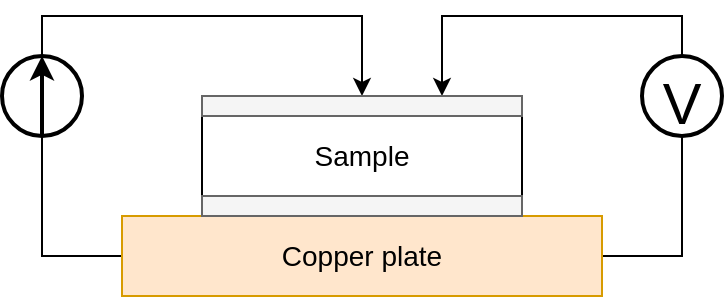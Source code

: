 <mxfile version="17.1.2" type="device"><diagram id="vVWK1PLhvBZ93PssZK6w" name="Page-1"><mxGraphModel dx="771" dy="453" grid="1" gridSize="10" guides="1" tooltips="1" connect="1" arrows="1" fold="1" page="1" pageScale="1" pageWidth="1169" pageHeight="827" math="0" shadow="0"><root><mxCell id="0"/><mxCell id="1" parent="0"/><mxCell id="JaH5D2i37DZBW2X8MLR0-9" style="edgeStyle=orthogonalEdgeStyle;rounded=0;orthogonalLoop=1;jettySize=auto;html=1;exitX=0;exitY=0.5;exitDx=0;exitDy=0;entryX=0.5;entryY=1;entryDx=0;entryDy=0;endArrow=none;endFill=0;" edge="1" parent="1" source="JaH5D2i37DZBW2X8MLR0-1" target="JaH5D2i37DZBW2X8MLR0-4"><mxGeometry relative="1" as="geometry"/></mxCell><mxCell id="JaH5D2i37DZBW2X8MLR0-16" style="edgeStyle=orthogonalEdgeStyle;rounded=0;orthogonalLoop=1;jettySize=auto;html=1;exitX=1;exitY=0.5;exitDx=0;exitDy=0;entryX=0.5;entryY=1;entryDx=0;entryDy=0;fontSize=14;endArrow=none;endFill=0;" edge="1" parent="1" source="JaH5D2i37DZBW2X8MLR0-1" target="JaH5D2i37DZBW2X8MLR0-5"><mxGeometry relative="1" as="geometry"/></mxCell><mxCell id="JaH5D2i37DZBW2X8MLR0-1" value="&lt;font style=&quot;font-size: 14px&quot;&gt;Copper plate&lt;/font&gt;" style="rounded=0;whiteSpace=wrap;html=1;fillColor=#ffe6cc;strokeColor=#d79b00;" vertex="1" parent="1"><mxGeometry x="400" y="240" width="240" height="40" as="geometry"/></mxCell><mxCell id="JaH5D2i37DZBW2X8MLR0-2" value="&lt;font style=&quot;font-size: 14px&quot;&gt;Sample&lt;/font&gt;" style="rounded=0;whiteSpace=wrap;html=1;gradientColor=#ffffff;" vertex="1" parent="1"><mxGeometry x="440" y="190" width="160" height="40" as="geometry"/></mxCell><mxCell id="JaH5D2i37DZBW2X8MLR0-13" style="edgeStyle=orthogonalEdgeStyle;rounded=0;orthogonalLoop=1;jettySize=auto;html=1;exitX=0.5;exitY=0;exitDx=0;exitDy=0;entryX=0.5;entryY=0;entryDx=0;entryDy=0;fontSize=14;endArrow=classic;endFill=1;" edge="1" parent="1" source="JaH5D2i37DZBW2X8MLR0-4" target="JaH5D2i37DZBW2X8MLR0-12"><mxGeometry relative="1" as="geometry"/></mxCell><mxCell id="JaH5D2i37DZBW2X8MLR0-4" value="" style="ellipse;whiteSpace=wrap;html=1;aspect=fixed;labelBackgroundColor=none;fontSize=17;strokeWidth=2;rotation=90;direction=north;" vertex="1" parent="1"><mxGeometry x="340" y="160" width="40" height="40" as="geometry"/></mxCell><mxCell id="JaH5D2i37DZBW2X8MLR0-14" style="edgeStyle=orthogonalEdgeStyle;rounded=0;orthogonalLoop=1;jettySize=auto;html=1;exitX=0.5;exitY=0;exitDx=0;exitDy=0;entryX=0.75;entryY=0;entryDx=0;entryDy=0;fontSize=14;endArrow=classic;endFill=1;" edge="1" parent="1" source="JaH5D2i37DZBW2X8MLR0-5" target="JaH5D2i37DZBW2X8MLR0-12"><mxGeometry relative="1" as="geometry"/></mxCell><mxCell id="JaH5D2i37DZBW2X8MLR0-5" value="&lt;font style=&quot;font-size: 29px;&quot;&gt;V&lt;/font&gt;" style="ellipse;whiteSpace=wrap;html=1;aspect=fixed;labelBackgroundColor=none;fontSize=29;strokeWidth=2;verticalAlign=top;" vertex="1" parent="1"><mxGeometry x="660" y="160" width="40" height="40" as="geometry"/></mxCell><mxCell id="JaH5D2i37DZBW2X8MLR0-6" value="" style="endArrow=classic;html=1;rounded=0;fontSize=17;entryX=0.5;entryY=0;entryDx=0;entryDy=0;exitX=0.5;exitY=1;exitDx=0;exitDy=0;strokeWidth=2;" edge="1" parent="1" source="JaH5D2i37DZBW2X8MLR0-4" target="JaH5D2i37DZBW2X8MLR0-4"><mxGeometry width="50" height="50" relative="1" as="geometry"><mxPoint x="100" y="530" as="sourcePoint"/><mxPoint x="150" y="480" as="targetPoint"/></mxGeometry></mxCell><mxCell id="JaH5D2i37DZBW2X8MLR0-11" value="" style="rounded=0;whiteSpace=wrap;html=1;fontSize=14;fillColor=#f5f5f5;fontColor=#333333;strokeColor=#666666;" vertex="1" parent="1"><mxGeometry x="440" y="230" width="160" height="10" as="geometry"/></mxCell><mxCell id="JaH5D2i37DZBW2X8MLR0-12" value="" style="rounded=0;whiteSpace=wrap;html=1;fontSize=14;fillColor=#f5f5f5;fontColor=#333333;strokeColor=#666666;" vertex="1" parent="1"><mxGeometry x="440" y="180" width="160" height="10" as="geometry"/></mxCell></root></mxGraphModel></diagram></mxfile>